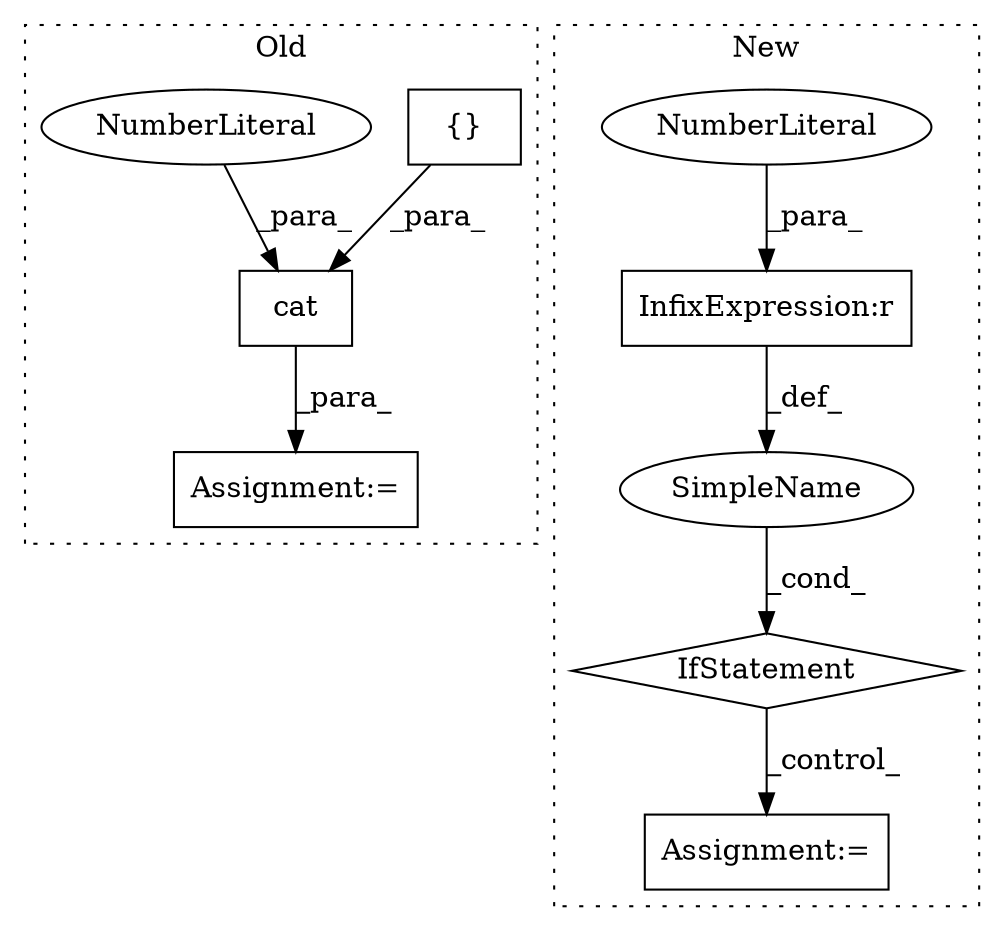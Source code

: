 digraph G {
subgraph cluster0 {
1 [label="cat" a="32" s="1671,1695" l="4,1" shape="box"];
3 [label="Assignment:=" a="7" s="1828" l="1" shape="box"];
4 [label="{}" a="4" s="1684,1692" l="1,1" shape="box"];
5 [label="NumberLiteral" a="34" s="1694" l="1" shape="ellipse"];
label = "Old";
style="dotted";
}
subgraph cluster1 {
2 [label="IfStatement" a="25" s="1442,1464" l="4,2" shape="diamond"];
6 [label="Assignment:=" a="7" s="1475" l="1" shape="box"];
7 [label="SimpleName" a="42" s="" l="" shape="ellipse"];
8 [label="InfixExpression:r" a="27" s="1457" l="3" shape="box"];
9 [label="NumberLiteral" a="34" s="1460" l="4" shape="ellipse"];
label = "New";
style="dotted";
}
1 -> 3 [label="_para_"];
2 -> 6 [label="_control_"];
4 -> 1 [label="_para_"];
5 -> 1 [label="_para_"];
7 -> 2 [label="_cond_"];
8 -> 7 [label="_def_"];
9 -> 8 [label="_para_"];
}
